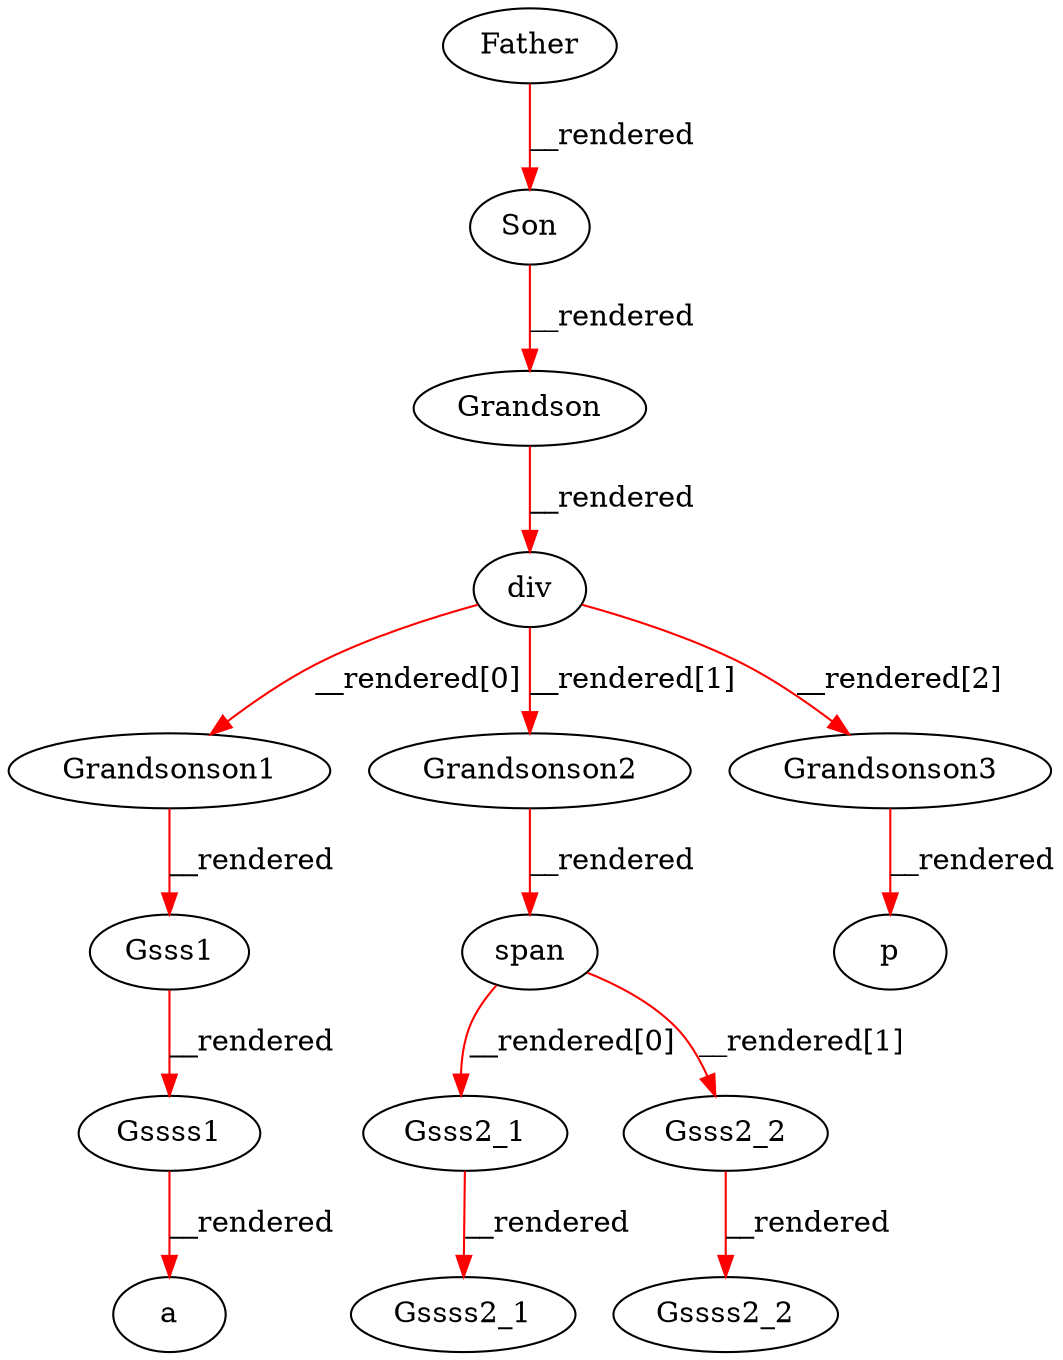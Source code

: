 digraph G {
    Father -> Son[color= "red" label= "__rendered"]
    Son -> Grandson[color= "red" label= "__rendered"]
    Grandson -> div[color= "red" label= "__rendered"]

    div -> Grandsonson1[color= "red" label= "__rendered[0]"]
    div -> Grandsonson2[color= "red" label= "__rendered[1]"]
    div -> Grandsonson3[color= "red" label= "__rendered[2]"]

    Grandsonson1 -> Gsss1 -> Gssss1 -> a[color= "red" label= "__rendered"]
    Grandsonson2 -> span[color= "red" label= "__rendered"]
    span -> Gsss2_1[color= "red" label= "__rendered[0]"]
    Gsss2_1 -> Gssss2_1[color= "red" label= "__rendered"]
    span -> Gsss2_2[color= "red" label= "__rendered[1]"]
    Gsss2_2 -> Gssss2_2[color= "red" label= "__rendered"]
    Grandsonson3 -> p[color= "red" label= "__rendered"]
}